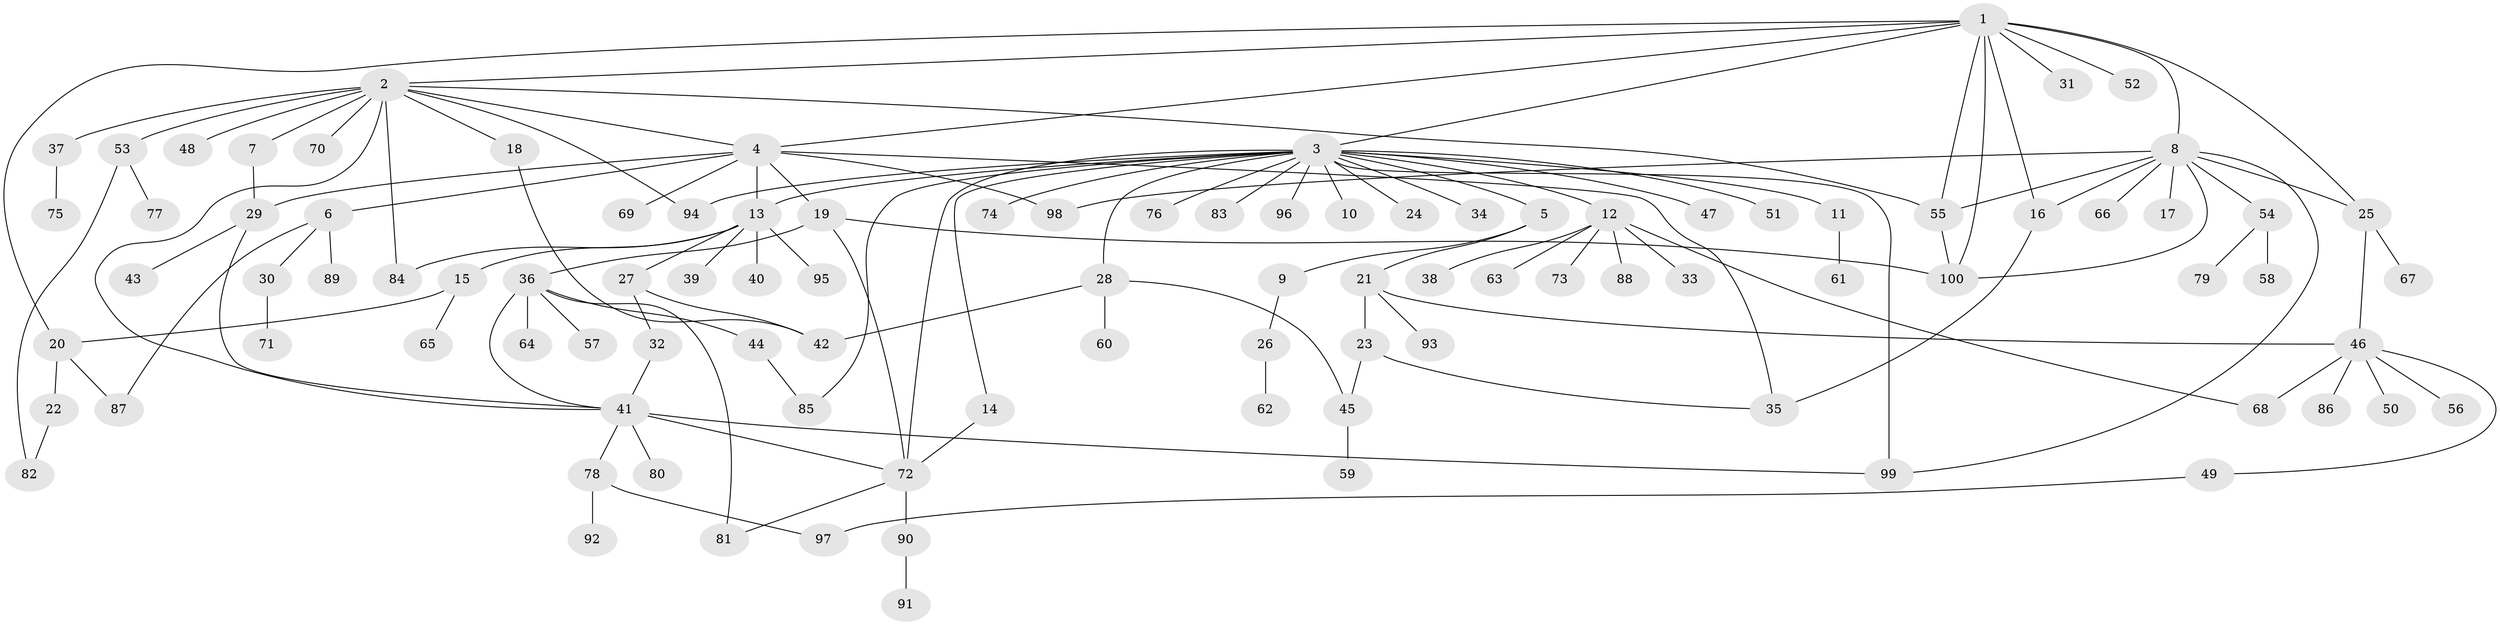 // Generated by graph-tools (version 1.1) at 2025/38/02/21/25 10:38:54]
// undirected, 100 vertices, 133 edges
graph export_dot {
graph [start="1"]
  node [color=gray90,style=filled];
  1;
  2;
  3;
  4;
  5;
  6;
  7;
  8;
  9;
  10;
  11;
  12;
  13;
  14;
  15;
  16;
  17;
  18;
  19;
  20;
  21;
  22;
  23;
  24;
  25;
  26;
  27;
  28;
  29;
  30;
  31;
  32;
  33;
  34;
  35;
  36;
  37;
  38;
  39;
  40;
  41;
  42;
  43;
  44;
  45;
  46;
  47;
  48;
  49;
  50;
  51;
  52;
  53;
  54;
  55;
  56;
  57;
  58;
  59;
  60;
  61;
  62;
  63;
  64;
  65;
  66;
  67;
  68;
  69;
  70;
  71;
  72;
  73;
  74;
  75;
  76;
  77;
  78;
  79;
  80;
  81;
  82;
  83;
  84;
  85;
  86;
  87;
  88;
  89;
  90;
  91;
  92;
  93;
  94;
  95;
  96;
  97;
  98;
  99;
  100;
  1 -- 2;
  1 -- 3;
  1 -- 4;
  1 -- 8;
  1 -- 16;
  1 -- 20;
  1 -- 25;
  1 -- 31;
  1 -- 52;
  1 -- 55;
  1 -- 100;
  2 -- 4;
  2 -- 7;
  2 -- 18;
  2 -- 37;
  2 -- 41;
  2 -- 48;
  2 -- 53;
  2 -- 55;
  2 -- 70;
  2 -- 84;
  2 -- 94;
  3 -- 5;
  3 -- 10;
  3 -- 11;
  3 -- 12;
  3 -- 13;
  3 -- 14;
  3 -- 24;
  3 -- 28;
  3 -- 34;
  3 -- 47;
  3 -- 51;
  3 -- 72;
  3 -- 74;
  3 -- 76;
  3 -- 83;
  3 -- 85;
  3 -- 94;
  3 -- 96;
  3 -- 99;
  4 -- 6;
  4 -- 13;
  4 -- 19;
  4 -- 29;
  4 -- 35;
  4 -- 69;
  4 -- 98;
  5 -- 9;
  5 -- 21;
  6 -- 30;
  6 -- 87;
  6 -- 89;
  7 -- 29;
  8 -- 16;
  8 -- 17;
  8 -- 25;
  8 -- 54;
  8 -- 55;
  8 -- 66;
  8 -- 98;
  8 -- 99;
  8 -- 100;
  9 -- 26;
  11 -- 61;
  12 -- 33;
  12 -- 38;
  12 -- 63;
  12 -- 68;
  12 -- 73;
  12 -- 88;
  13 -- 15;
  13 -- 27;
  13 -- 39;
  13 -- 40;
  13 -- 84;
  13 -- 95;
  14 -- 72;
  15 -- 20;
  15 -- 65;
  16 -- 35;
  18 -- 42;
  19 -- 36;
  19 -- 72;
  19 -- 100;
  20 -- 22;
  20 -- 87;
  21 -- 23;
  21 -- 46;
  21 -- 93;
  22 -- 82;
  23 -- 35;
  23 -- 45;
  25 -- 46;
  25 -- 67;
  26 -- 62;
  27 -- 32;
  27 -- 42;
  28 -- 42;
  28 -- 45;
  28 -- 60;
  29 -- 41;
  29 -- 43;
  30 -- 71;
  32 -- 41;
  36 -- 41;
  36 -- 44;
  36 -- 57;
  36 -- 64;
  36 -- 81;
  37 -- 75;
  41 -- 72;
  41 -- 78;
  41 -- 80;
  41 -- 99;
  44 -- 85;
  45 -- 59;
  46 -- 49;
  46 -- 50;
  46 -- 56;
  46 -- 68;
  46 -- 86;
  49 -- 97;
  53 -- 77;
  53 -- 82;
  54 -- 58;
  54 -- 79;
  55 -- 100;
  72 -- 81;
  72 -- 90;
  78 -- 92;
  78 -- 97;
  90 -- 91;
}
